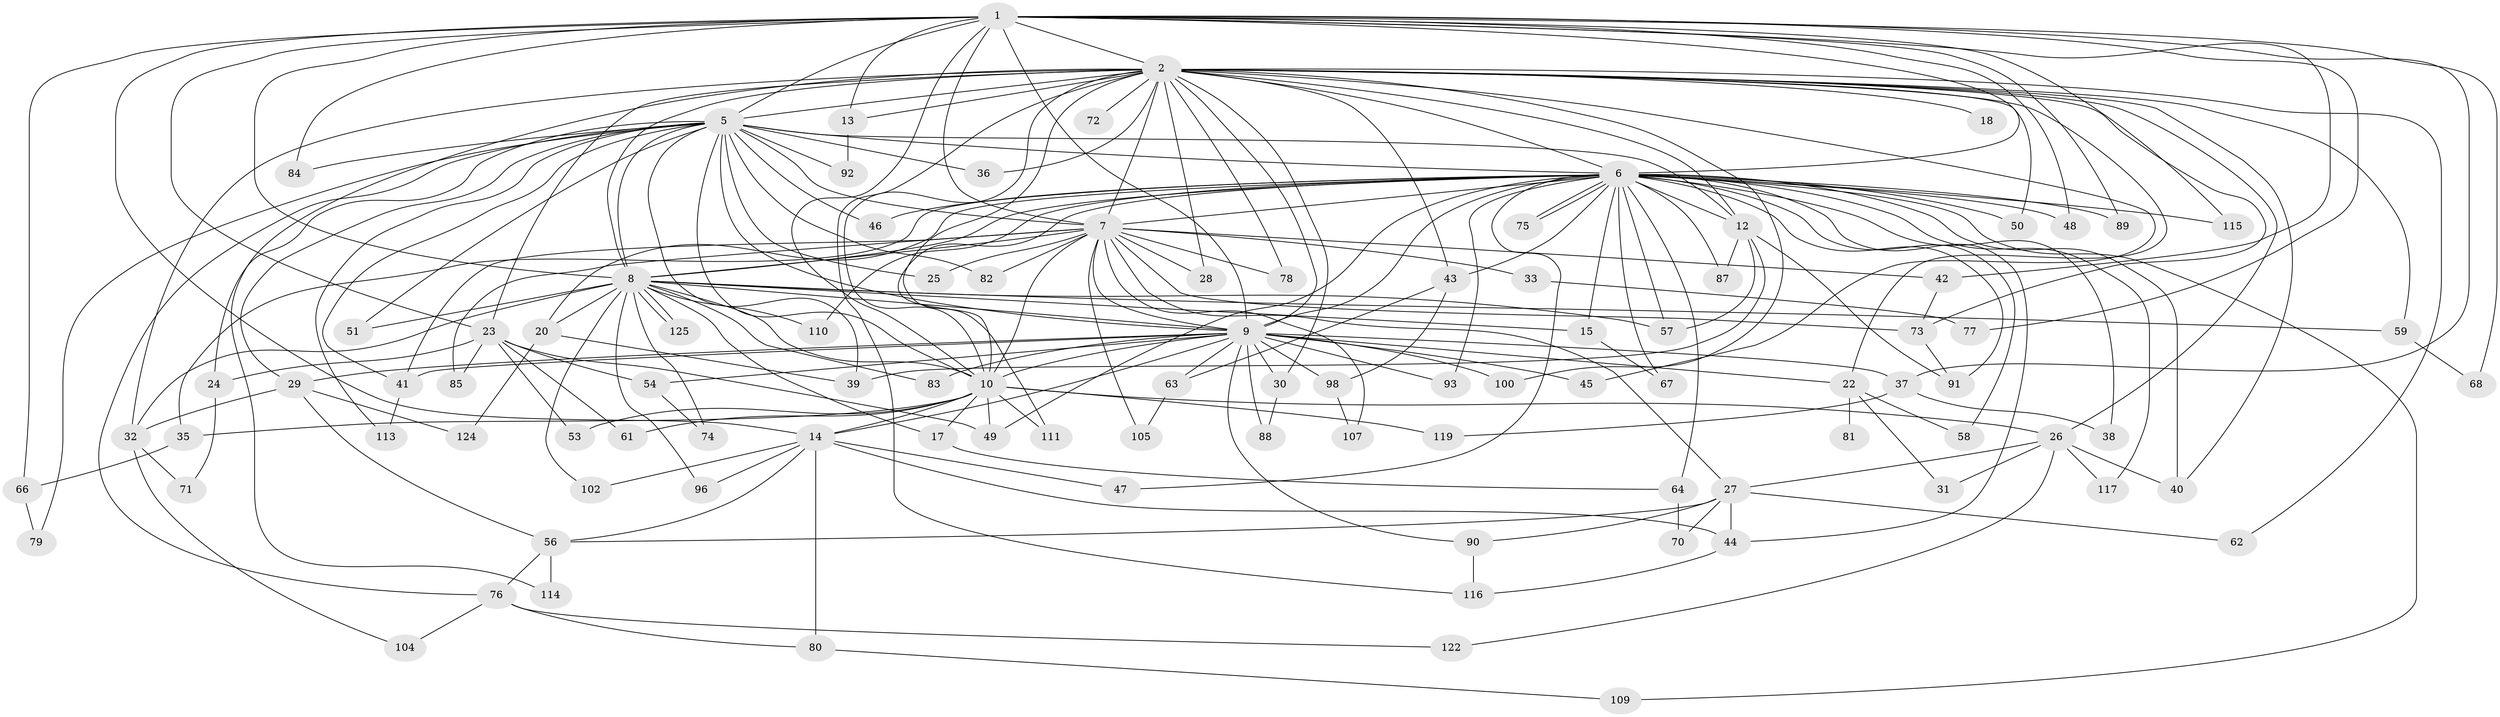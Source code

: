 // original degree distribution, {19: 0.016, 20: 0.008, 27: 0.008, 12: 0.008, 25: 0.008, 37: 0.008, 17: 0.008, 24: 0.008, 18: 0.008, 4: 0.072, 7: 0.032, 3: 0.224, 5: 0.032, 8: 0.016, 2: 0.528, 10: 0.008, 6: 0.008}
// Generated by graph-tools (version 1.1) at 2025/41/03/06/25 10:41:38]
// undirected, 99 vertices, 219 edges
graph export_dot {
graph [start="1"]
  node [color=gray90,style=filled];
  1 [super="+4"];
  2 [super="+3"];
  5 [super="+108"];
  6 [super="+11"];
  7 [super="+16"];
  8 [super="+118"];
  9 [super="+19"];
  10 [super="+69"];
  12 [super="+103"];
  13;
  14 [super="+21"];
  15;
  17;
  18;
  20 [super="+99"];
  22 [super="+34"];
  23 [super="+65"];
  24;
  25;
  26 [super="+106"];
  27 [super="+55"];
  28;
  29 [super="+94"];
  30 [super="+112"];
  31;
  32;
  33;
  35;
  36;
  37;
  38;
  39;
  40 [super="+123"];
  41 [super="+60"];
  42;
  43;
  44 [super="+52"];
  45;
  46;
  47;
  48;
  49;
  50;
  51;
  53;
  54;
  56 [super="+95"];
  57 [super="+86"];
  58;
  59;
  61;
  62;
  63;
  64;
  66;
  67;
  68;
  70;
  71;
  72;
  73 [super="+121"];
  74;
  75;
  76;
  77;
  78;
  79;
  80;
  81;
  82;
  83;
  84;
  85;
  87;
  88;
  89;
  90;
  91 [super="+101"];
  92;
  93 [super="+97"];
  96;
  98;
  100;
  102;
  104;
  105;
  107;
  109;
  110;
  111;
  113;
  114;
  115;
  116 [super="+120"];
  117;
  119;
  122;
  124;
  125;
  1 -- 2 [weight=4];
  1 -- 5 [weight=2];
  1 -- 6 [weight=3];
  1 -- 7 [weight=2];
  1 -- 8 [weight=2];
  1 -- 9 [weight=2];
  1 -- 10 [weight=2];
  1 -- 13;
  1 -- 14;
  1 -- 23;
  1 -- 37;
  1 -- 48;
  1 -- 66;
  1 -- 68;
  1 -- 84;
  1 -- 115;
  1 -- 42;
  1 -- 77;
  1 -- 89;
  2 -- 5 [weight=2];
  2 -- 6 [weight=2];
  2 -- 7 [weight=3];
  2 -- 8 [weight=3];
  2 -- 9 [weight=3];
  2 -- 10 [weight=3];
  2 -- 12;
  2 -- 22;
  2 -- 23;
  2 -- 26;
  2 -- 32;
  2 -- 36;
  2 -- 50;
  2 -- 59;
  2 -- 73;
  2 -- 111;
  2 -- 72;
  2 -- 13;
  2 -- 78;
  2 -- 18;
  2 -- 28;
  2 -- 30;
  2 -- 100;
  2 -- 40;
  2 -- 43;
  2 -- 45;
  2 -- 114;
  2 -- 116;
  2 -- 62;
  5 -- 6;
  5 -- 7;
  5 -- 8;
  5 -- 9;
  5 -- 10;
  5 -- 12;
  5 -- 24;
  5 -- 25;
  5 -- 29;
  5 -- 36 [weight=2];
  5 -- 39;
  5 -- 41;
  5 -- 46;
  5 -- 51;
  5 -- 76;
  5 -- 79;
  5 -- 82;
  5 -- 84;
  5 -- 92;
  5 -- 113;
  6 -- 7;
  6 -- 8;
  6 -- 9;
  6 -- 10;
  6 -- 15;
  6 -- 35;
  6 -- 38;
  6 -- 40;
  6 -- 43;
  6 -- 44 [weight=2];
  6 -- 46;
  6 -- 48;
  6 -- 49;
  6 -- 50;
  6 -- 57;
  6 -- 58;
  6 -- 64;
  6 -- 67;
  6 -- 75;
  6 -- 75;
  6 -- 87;
  6 -- 89;
  6 -- 91;
  6 -- 93 [weight=2];
  6 -- 109;
  6 -- 110;
  6 -- 115;
  6 -- 117;
  6 -- 20;
  6 -- 47;
  6 -- 12;
  7 -- 8;
  7 -- 9;
  7 -- 10;
  7 -- 25;
  7 -- 27;
  7 -- 28;
  7 -- 82;
  7 -- 85;
  7 -- 107;
  7 -- 73;
  7 -- 33;
  7 -- 105;
  7 -- 42;
  7 -- 78;
  7 -- 41;
  8 -- 9;
  8 -- 10;
  8 -- 15;
  8 -- 17;
  8 -- 20;
  8 -- 32;
  8 -- 51;
  8 -- 59;
  8 -- 74;
  8 -- 83;
  8 -- 96;
  8 -- 102;
  8 -- 110;
  8 -- 125;
  8 -- 125;
  8 -- 57;
  9 -- 10;
  9 -- 22;
  9 -- 29;
  9 -- 37;
  9 -- 54;
  9 -- 63;
  9 -- 83;
  9 -- 88;
  9 -- 30 [weight=2];
  9 -- 98;
  9 -- 100;
  9 -- 41;
  9 -- 45;
  9 -- 14;
  9 -- 90;
  9 -- 93;
  10 -- 14;
  10 -- 17;
  10 -- 26;
  10 -- 35;
  10 -- 49;
  10 -- 53;
  10 -- 61;
  10 -- 111;
  10 -- 119;
  12 -- 39;
  12 -- 57;
  12 -- 87;
  12 -- 91;
  13 -- 92;
  14 -- 47;
  14 -- 96;
  14 -- 80;
  14 -- 102;
  14 -- 56;
  14 -- 44;
  15 -- 67;
  17 -- 64;
  20 -- 124;
  20 -- 39;
  22 -- 31;
  22 -- 58;
  22 -- 81 [weight=2];
  23 -- 24;
  23 -- 53;
  23 -- 54;
  23 -- 61;
  23 -- 85;
  23 -- 49;
  24 -- 71;
  26 -- 27 [weight=2];
  26 -- 31;
  26 -- 122;
  26 -- 40;
  26 -- 117;
  27 -- 62;
  27 -- 70;
  27 -- 90;
  27 -- 56;
  27 -- 44;
  29 -- 56;
  29 -- 32;
  29 -- 124;
  30 -- 88;
  32 -- 71;
  32 -- 104;
  33 -- 77;
  35 -- 66;
  37 -- 38;
  37 -- 119;
  41 -- 113;
  42 -- 73;
  43 -- 63;
  43 -- 98;
  44 -- 116;
  54 -- 74;
  56 -- 76;
  56 -- 114;
  59 -- 68;
  63 -- 105;
  64 -- 70;
  66 -- 79;
  73 -- 91;
  76 -- 80;
  76 -- 104;
  76 -- 122;
  80 -- 109;
  90 -- 116;
  98 -- 107;
}
